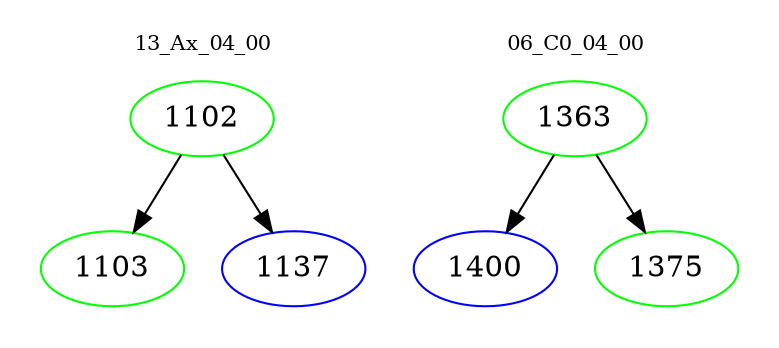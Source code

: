 digraph{
subgraph cluster_0 {
color = white
label = "13_Ax_04_00";
fontsize=10;
T0_1102 [label="1102", color="green"]
T0_1102 -> T0_1103 [color="black"]
T0_1103 [label="1103", color="green"]
T0_1102 -> T0_1137 [color="black"]
T0_1137 [label="1137", color="blue"]
}
subgraph cluster_1 {
color = white
label = "06_C0_04_00";
fontsize=10;
T1_1363 [label="1363", color="green"]
T1_1363 -> T1_1400 [color="black"]
T1_1400 [label="1400", color="blue"]
T1_1363 -> T1_1375 [color="black"]
T1_1375 [label="1375", color="green"]
}
}
